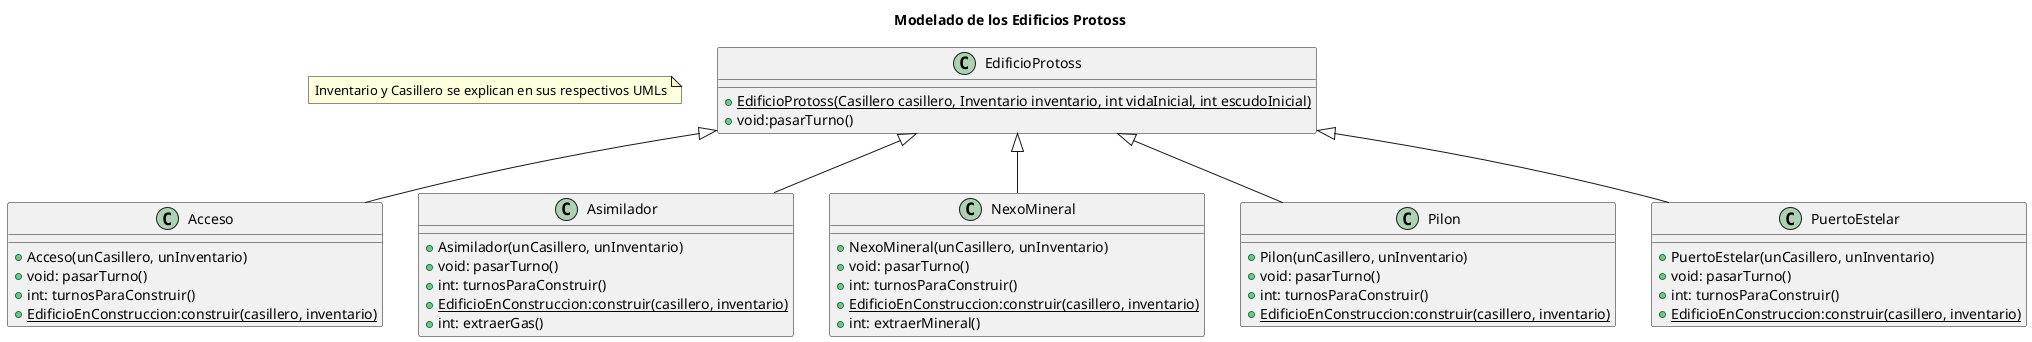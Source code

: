@startuml
title Modelado de los Edificios Protoss
note "Inventario y Casillero se explican en sus respectivos UMLs" as N1


class EdificioProtoss{
 + <u>EdificioProtoss(Casillero casillero, Inventario inventario, int vidaInicial, int escudoInicial)
 + void:pasarTurno()
}


class Acceso {
 + Acceso(unCasillero, unInventario)
 + void: pasarTurno()
 + int: turnosParaConstruir()
 + {static} EdificioEnConstruccion:construir(casillero, inventario)
}

class Asimilador {
 + Asimilador(unCasillero, unInventario)
 + void: pasarTurno()
 + int: turnosParaConstruir()
 + {static} EdificioEnConstruccion:construir(casillero, inventario)
 + int: extraerGas()
}

class NexoMineral {
 + NexoMineral(unCasillero, unInventario)
 + void: pasarTurno()
 + int: turnosParaConstruir()
 + {static} EdificioEnConstruccion:construir(casillero, inventario)
 + int: extraerMineral()
}

class Pilon {
 + Pilon(unCasillero, unInventario)
 + void: pasarTurno()
 + int: turnosParaConstruir()
 + {static} EdificioEnConstruccion:construir(casillero, inventario)
}

class PuertoEstelar {
 + PuertoEstelar(unCasillero, unInventario)
 + void: pasarTurno()
 + int: turnosParaConstruir()
 + {static} EdificioEnConstruccion:construir(casillero, inventario)
}

EdificioProtoss <|-- PuertoEstelar
EdificioProtoss <|-- Pilon
EdificioProtoss <|-- NexoMineral
EdificioProtoss <|-- Asimilador
EdificioProtoss <|-- Acceso


@enduml